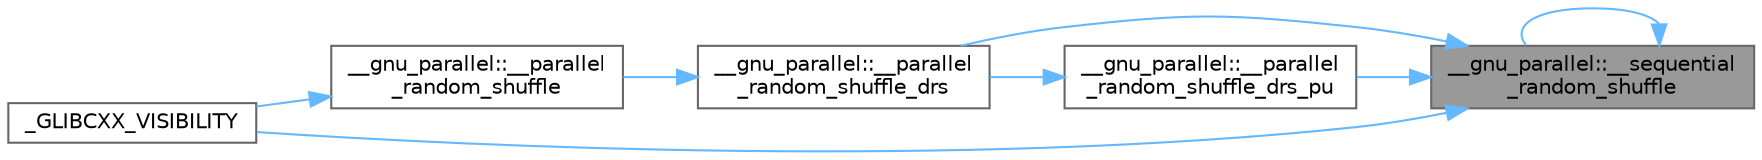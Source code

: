digraph "__gnu_parallel::__sequential_random_shuffle"
{
 // LATEX_PDF_SIZE
  bgcolor="transparent";
  edge [fontname=Helvetica,fontsize=10,labelfontname=Helvetica,labelfontsize=10];
  node [fontname=Helvetica,fontsize=10,shape=box,height=0.2,width=0.4];
  rankdir="RL";
  Node1 [id="Node000001",label="__gnu_parallel::__sequential\l_random_shuffle",height=0.2,width=0.4,color="gray40", fillcolor="grey60", style="filled", fontcolor="black",tooltip="Sequential cache-efficient random shuffle."];
  Node1 -> Node2 [id="edge8_Node000001_Node000002",dir="back",color="steelblue1",style="solid",tooltip=" "];
  Node2 [id="Node000002",label="__gnu_parallel::__parallel\l_random_shuffle_drs",height=0.2,width=0.4,color="grey40", fillcolor="white", style="filled",URL="$namespace____gnu__parallel.html#a9152bade9629217427f065780bc3f4c2",tooltip="Main parallel random shuffle step."];
  Node2 -> Node3 [id="edge9_Node000002_Node000003",dir="back",color="steelblue1",style="solid",tooltip=" "];
  Node3 [id="Node000003",label="__gnu_parallel::__parallel\l_random_shuffle",height=0.2,width=0.4,color="grey40", fillcolor="white", style="filled",URL="$namespace____gnu__parallel.html#a6e78b59cb50c8e14ebf6990016af7342",tooltip="Parallel random public call."];
  Node3 -> Node4 [id="edge10_Node000003_Node000004",dir="back",color="steelblue1",style="solid",tooltip=" "];
  Node4 [id="Node000004",label="_GLIBCXX_VISIBILITY",height=0.2,width=0.4,color="grey40", fillcolor="white", style="filled",URL="$_classes_2lib_2include_2c_09_09_2parallel_2algo_8h.html#a544d74b2d5d0dd2197f5fd6f02691de0",tooltip=" "];
  Node1 -> Node5 [id="edge11_Node000001_Node000005",dir="back",color="steelblue1",style="solid",tooltip=" "];
  Node5 [id="Node000005",label="__gnu_parallel::__parallel\l_random_shuffle_drs_pu",height=0.2,width=0.4,color="grey40", fillcolor="white", style="filled",URL="$namespace____gnu__parallel.html#ab52b56076dd965bea099a7187e621d0b",tooltip="Random shuffle code executed by each thread."];
  Node5 -> Node2 [id="edge12_Node000005_Node000002",dir="back",color="steelblue1",style="solid",tooltip=" "];
  Node1 -> Node1 [id="edge13_Node000001_Node000001",dir="back",color="steelblue1",style="solid",tooltip=" "];
  Node1 -> Node4 [id="edge14_Node000001_Node000004",dir="back",color="steelblue1",style="solid",tooltip=" "];
}
